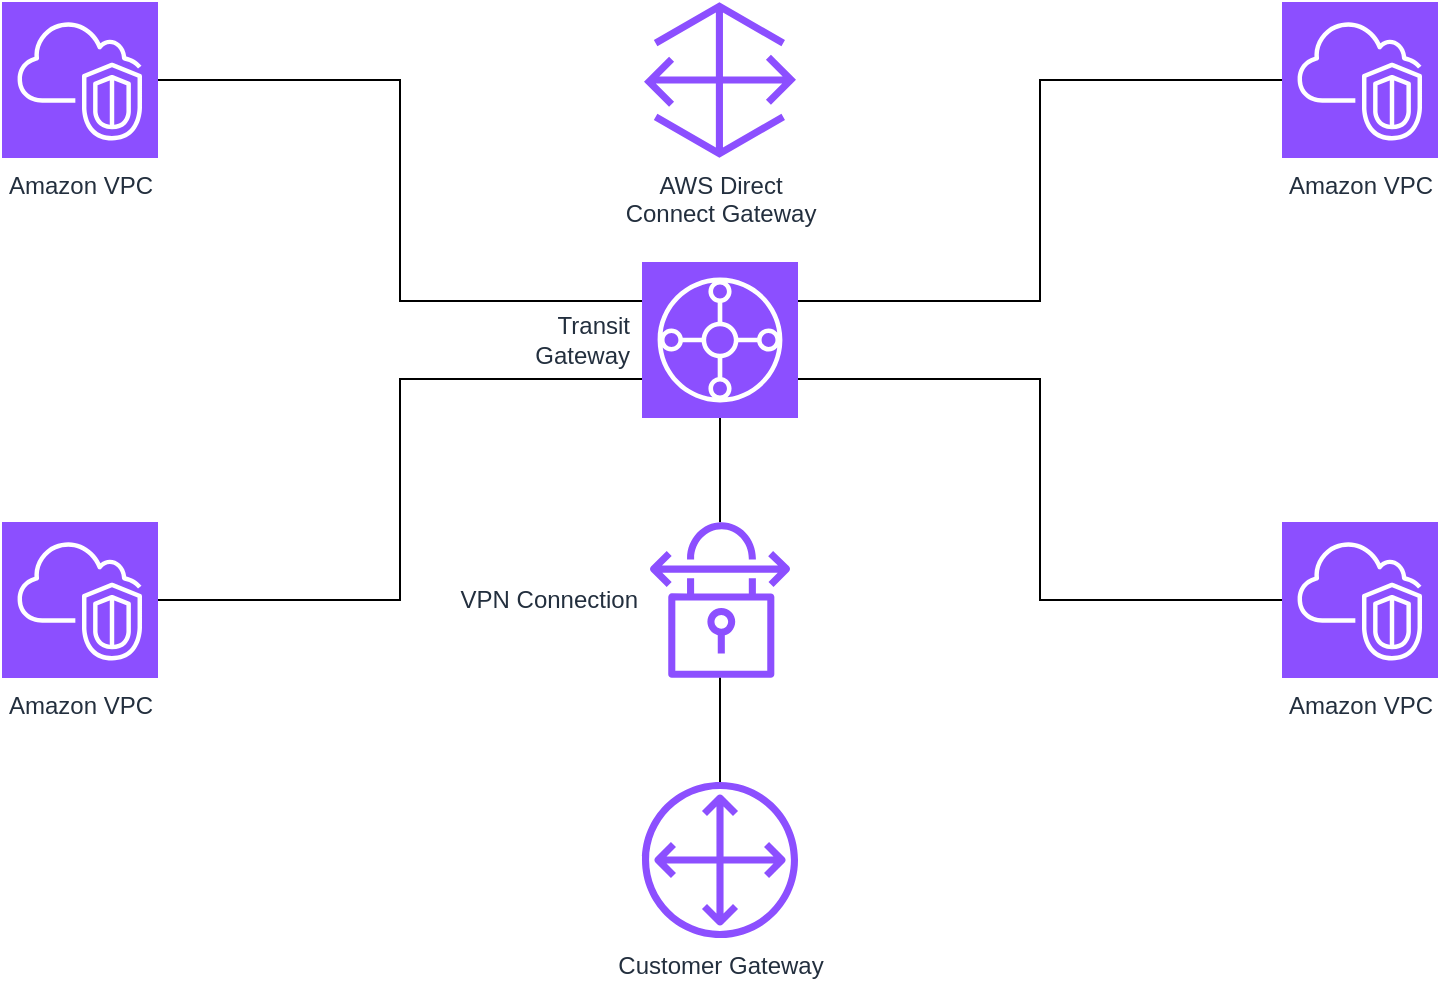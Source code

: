<mxfile version="26.0.4">
  <diagram name="Page-1" id="VANixtd6x6wHH144rB9j">
    <mxGraphModel dx="1114" dy="1198" grid="1" gridSize="10" guides="1" tooltips="1" connect="1" arrows="1" fold="1" page="1" pageScale="1" pageWidth="850" pageHeight="1100" math="0" shadow="0">
      <root>
        <mxCell id="0" />
        <mxCell id="1" parent="0" />
        <mxCell id="JDLq51KySHrMQSPtaA1p-1" value="Amazon VPC" style="sketch=0;points=[[0,0,0],[0.25,0,0],[0.5,0,0],[0.75,0,0],[1,0,0],[0,1,0],[0.25,1,0],[0.5,1,0],[0.75,1,0],[1,1,0],[0,0.25,0],[0,0.5,0],[0,0.75,0],[1,0.25,0],[1,0.5,0],[1,0.75,0]];outlineConnect=0;fontColor=#232F3E;fillColor=#8C4FFF;strokeColor=#ffffff;dashed=0;verticalLabelPosition=bottom;verticalAlign=top;align=center;html=1;fontSize=12;fontStyle=0;aspect=fixed;shape=mxgraph.aws4.resourceIcon;resIcon=mxgraph.aws4.vpc;" vertex="1" parent="1">
          <mxGeometry x="70" y="230" width="78" height="78" as="geometry" />
        </mxCell>
        <mxCell id="JDLq51KySHrMQSPtaA1p-3" value="Transit&lt;div&gt;Gateway&lt;/div&gt;" style="sketch=0;points=[[0,0,0],[0.25,0,0],[0.5,0,0],[0.75,0,0],[1,0,0],[0,1,0],[0.25,1,0],[0.5,1,0],[0.75,1,0],[1,1,0],[0,0.25,0],[0,0.5,0],[0,0.75,0],[1,0.25,0],[1,0.5,0],[1,0.75,0]];outlineConnect=0;fontColor=#232F3E;fillColor=#8C4FFF;strokeColor=#ffffff;dashed=0;verticalLabelPosition=middle;verticalAlign=middle;align=right;html=1;fontSize=12;fontStyle=0;aspect=fixed;shape=mxgraph.aws4.resourceIcon;resIcon=mxgraph.aws4.transit_gateway;labelPosition=left;spacingRight=5;" vertex="1" parent="1">
          <mxGeometry x="390" y="360" width="78" height="78" as="geometry" />
        </mxCell>
        <mxCell id="JDLq51KySHrMQSPtaA1p-4" value="Amazon VPC" style="sketch=0;points=[[0,0,0],[0.25,0,0],[0.5,0,0],[0.75,0,0],[1,0,0],[0,1,0],[0.25,1,0],[0.5,1,0],[0.75,1,0],[1,1,0],[0,0.25,0],[0,0.5,0],[0,0.75,0],[1,0.25,0],[1,0.5,0],[1,0.75,0]];outlineConnect=0;fontColor=#232F3E;fillColor=#8C4FFF;strokeColor=#ffffff;dashed=0;verticalLabelPosition=bottom;verticalAlign=top;align=center;html=1;fontSize=12;fontStyle=0;aspect=fixed;shape=mxgraph.aws4.resourceIcon;resIcon=mxgraph.aws4.vpc;" vertex="1" parent="1">
          <mxGeometry x="70" y="490" width="78" height="78" as="geometry" />
        </mxCell>
        <mxCell id="JDLq51KySHrMQSPtaA1p-5" value="Amazon VPC" style="sketch=0;points=[[0,0,0],[0.25,0,0],[0.5,0,0],[0.75,0,0],[1,0,0],[0,1,0],[0.25,1,0],[0.5,1,0],[0.75,1,0],[1,1,0],[0,0.25,0],[0,0.5,0],[0,0.75,0],[1,0.25,0],[1,0.5,0],[1,0.75,0]];outlineConnect=0;fontColor=#232F3E;fillColor=#8C4FFF;strokeColor=#ffffff;dashed=0;verticalLabelPosition=bottom;verticalAlign=top;align=center;html=1;fontSize=12;fontStyle=0;aspect=fixed;shape=mxgraph.aws4.resourceIcon;resIcon=mxgraph.aws4.vpc;" vertex="1" parent="1">
          <mxGeometry x="710" y="230" width="78" height="78" as="geometry" />
        </mxCell>
        <mxCell id="JDLq51KySHrMQSPtaA1p-6" value="Amazon VPC" style="sketch=0;points=[[0,0,0],[0.25,0,0],[0.5,0,0],[0.75,0,0],[1,0,0],[0,1,0],[0.25,1,0],[0.5,1,0],[0.75,1,0],[1,1,0],[0,0.25,0],[0,0.5,0],[0,0.75,0],[1,0.25,0],[1,0.5,0],[1,0.75,0]];outlineConnect=0;fontColor=#232F3E;fillColor=#8C4FFF;strokeColor=#ffffff;dashed=0;verticalLabelPosition=bottom;verticalAlign=top;align=center;html=1;fontSize=12;fontStyle=0;aspect=fixed;shape=mxgraph.aws4.resourceIcon;resIcon=mxgraph.aws4.vpc;" vertex="1" parent="1">
          <mxGeometry x="710" y="490" width="78" height="78" as="geometry" />
        </mxCell>
        <mxCell id="JDLq51KySHrMQSPtaA1p-10" style="edgeStyle=orthogonalEdgeStyle;rounded=0;orthogonalLoop=1;jettySize=auto;html=1;endArrow=none;endFill=0;" edge="1" parent="1" source="JDLq51KySHrMQSPtaA1p-7" target="JDLq51KySHrMQSPtaA1p-3">
          <mxGeometry relative="1" as="geometry" />
        </mxCell>
        <mxCell id="JDLq51KySHrMQSPtaA1p-7" value="VPN Connection" style="sketch=0;outlineConnect=0;fontColor=#232F3E;gradientColor=none;fillColor=#8C4FFF;strokeColor=none;dashed=0;verticalLabelPosition=middle;verticalAlign=middle;align=right;html=1;fontSize=12;fontStyle=0;aspect=fixed;pointerEvents=1;shape=mxgraph.aws4.vpn_connection;labelPosition=left;spacingRight=5;" vertex="1" parent="1">
          <mxGeometry x="394" y="490" width="70" height="78" as="geometry" />
        </mxCell>
        <mxCell id="JDLq51KySHrMQSPtaA1p-9" style="edgeStyle=orthogonalEdgeStyle;rounded=0;orthogonalLoop=1;jettySize=auto;html=1;endArrow=none;endFill=0;" edge="1" parent="1" source="JDLq51KySHrMQSPtaA1p-8" target="JDLq51KySHrMQSPtaA1p-7">
          <mxGeometry relative="1" as="geometry" />
        </mxCell>
        <mxCell id="JDLq51KySHrMQSPtaA1p-8" value="Customer Gateway" style="sketch=0;outlineConnect=0;fontColor=#232F3E;gradientColor=none;fillColor=#8C4FFF;strokeColor=none;dashed=0;verticalLabelPosition=bottom;verticalAlign=top;align=center;html=1;fontSize=12;fontStyle=0;aspect=fixed;pointerEvents=1;shape=mxgraph.aws4.customer_gateway;" vertex="1" parent="1">
          <mxGeometry x="390" y="620" width="78" height="78" as="geometry" />
        </mxCell>
        <mxCell id="JDLq51KySHrMQSPtaA1p-11" style="edgeStyle=orthogonalEdgeStyle;rounded=0;orthogonalLoop=1;jettySize=auto;html=1;entryX=0;entryY=0.75;entryDx=0;entryDy=0;entryPerimeter=0;endArrow=none;endFill=0;" edge="1" parent="1" source="JDLq51KySHrMQSPtaA1p-4" target="JDLq51KySHrMQSPtaA1p-3">
          <mxGeometry relative="1" as="geometry" />
        </mxCell>
        <mxCell id="JDLq51KySHrMQSPtaA1p-12" style="edgeStyle=orthogonalEdgeStyle;rounded=0;orthogonalLoop=1;jettySize=auto;html=1;entryX=1;entryY=0.75;entryDx=0;entryDy=0;entryPerimeter=0;endArrow=none;endFill=0;" edge="1" parent="1" source="JDLq51KySHrMQSPtaA1p-6" target="JDLq51KySHrMQSPtaA1p-3">
          <mxGeometry relative="1" as="geometry" />
        </mxCell>
        <mxCell id="JDLq51KySHrMQSPtaA1p-13" style="edgeStyle=orthogonalEdgeStyle;rounded=0;orthogonalLoop=1;jettySize=auto;html=1;entryX=1;entryY=0.25;entryDx=0;entryDy=0;entryPerimeter=0;endArrow=none;endFill=0;" edge="1" parent="1" source="JDLq51KySHrMQSPtaA1p-5" target="JDLq51KySHrMQSPtaA1p-3">
          <mxGeometry relative="1" as="geometry" />
        </mxCell>
        <mxCell id="JDLq51KySHrMQSPtaA1p-14" style="edgeStyle=orthogonalEdgeStyle;rounded=0;orthogonalLoop=1;jettySize=auto;html=1;entryX=0;entryY=0.25;entryDx=0;entryDy=0;entryPerimeter=0;endArrow=none;endFill=0;" edge="1" parent="1" source="JDLq51KySHrMQSPtaA1p-1" target="JDLq51KySHrMQSPtaA1p-3">
          <mxGeometry relative="1" as="geometry" />
        </mxCell>
        <mxCell id="JDLq51KySHrMQSPtaA1p-15" value="AWS Direct&lt;div&gt;Connect Gateway&lt;/div&gt;" style="sketch=0;outlineConnect=0;fontColor=#232F3E;gradientColor=none;fillColor=#8C4FFF;strokeColor=none;dashed=0;verticalLabelPosition=bottom;verticalAlign=top;align=center;html=1;fontSize=12;fontStyle=0;aspect=fixed;pointerEvents=1;shape=mxgraph.aws4.gateway;" vertex="1" parent="1">
          <mxGeometry x="391" y="230" width="76" height="78" as="geometry" />
        </mxCell>
      </root>
    </mxGraphModel>
  </diagram>
</mxfile>
